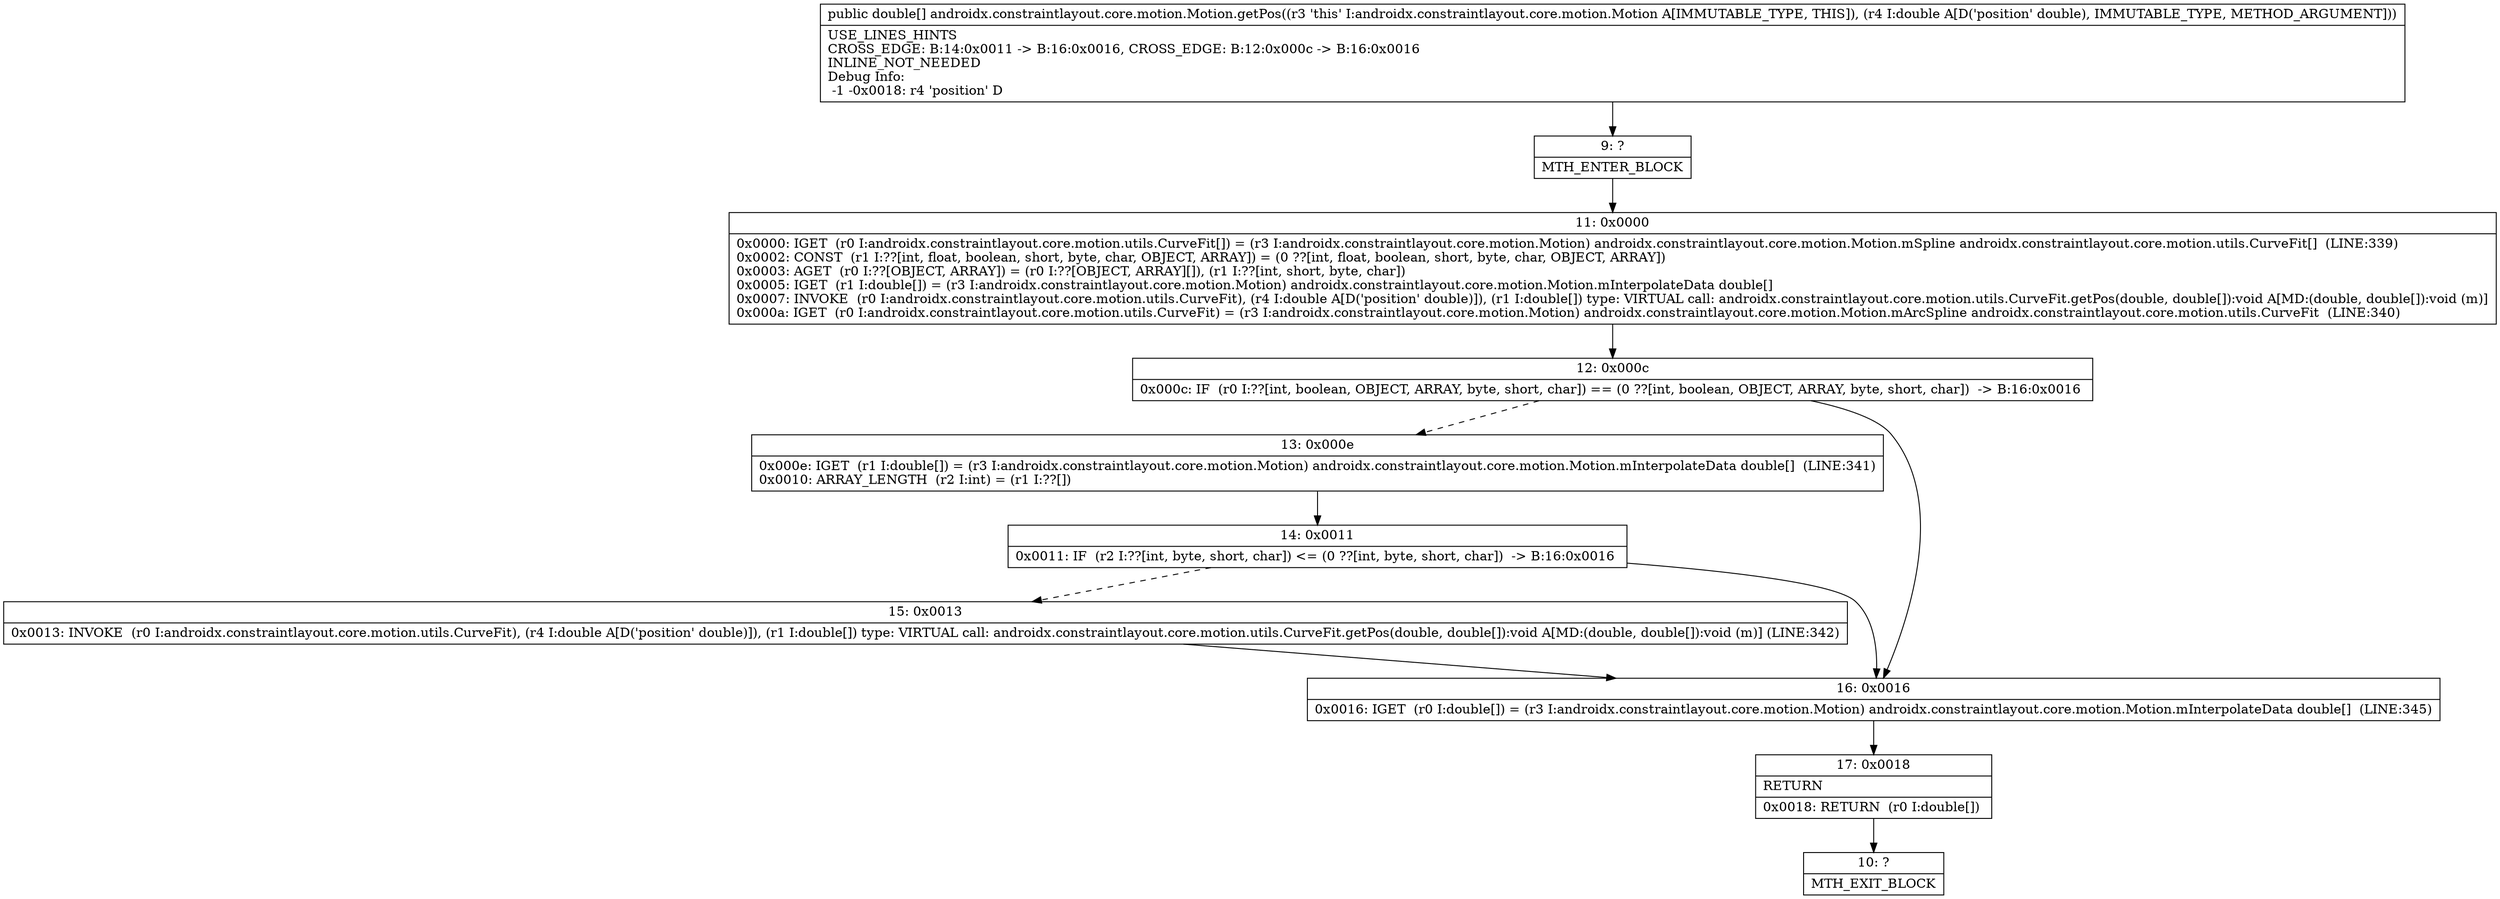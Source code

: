 digraph "CFG forandroidx.constraintlayout.core.motion.Motion.getPos(D)[D" {
Node_9 [shape=record,label="{9\:\ ?|MTH_ENTER_BLOCK\l}"];
Node_11 [shape=record,label="{11\:\ 0x0000|0x0000: IGET  (r0 I:androidx.constraintlayout.core.motion.utils.CurveFit[]) = (r3 I:androidx.constraintlayout.core.motion.Motion) androidx.constraintlayout.core.motion.Motion.mSpline androidx.constraintlayout.core.motion.utils.CurveFit[]  (LINE:339)\l0x0002: CONST  (r1 I:??[int, float, boolean, short, byte, char, OBJECT, ARRAY]) = (0 ??[int, float, boolean, short, byte, char, OBJECT, ARRAY]) \l0x0003: AGET  (r0 I:??[OBJECT, ARRAY]) = (r0 I:??[OBJECT, ARRAY][]), (r1 I:??[int, short, byte, char]) \l0x0005: IGET  (r1 I:double[]) = (r3 I:androidx.constraintlayout.core.motion.Motion) androidx.constraintlayout.core.motion.Motion.mInterpolateData double[] \l0x0007: INVOKE  (r0 I:androidx.constraintlayout.core.motion.utils.CurveFit), (r4 I:double A[D('position' double)]), (r1 I:double[]) type: VIRTUAL call: androidx.constraintlayout.core.motion.utils.CurveFit.getPos(double, double[]):void A[MD:(double, double[]):void (m)]\l0x000a: IGET  (r0 I:androidx.constraintlayout.core.motion.utils.CurveFit) = (r3 I:androidx.constraintlayout.core.motion.Motion) androidx.constraintlayout.core.motion.Motion.mArcSpline androidx.constraintlayout.core.motion.utils.CurveFit  (LINE:340)\l}"];
Node_12 [shape=record,label="{12\:\ 0x000c|0x000c: IF  (r0 I:??[int, boolean, OBJECT, ARRAY, byte, short, char]) == (0 ??[int, boolean, OBJECT, ARRAY, byte, short, char])  \-\> B:16:0x0016 \l}"];
Node_13 [shape=record,label="{13\:\ 0x000e|0x000e: IGET  (r1 I:double[]) = (r3 I:androidx.constraintlayout.core.motion.Motion) androidx.constraintlayout.core.motion.Motion.mInterpolateData double[]  (LINE:341)\l0x0010: ARRAY_LENGTH  (r2 I:int) = (r1 I:??[]) \l}"];
Node_14 [shape=record,label="{14\:\ 0x0011|0x0011: IF  (r2 I:??[int, byte, short, char]) \<= (0 ??[int, byte, short, char])  \-\> B:16:0x0016 \l}"];
Node_15 [shape=record,label="{15\:\ 0x0013|0x0013: INVOKE  (r0 I:androidx.constraintlayout.core.motion.utils.CurveFit), (r4 I:double A[D('position' double)]), (r1 I:double[]) type: VIRTUAL call: androidx.constraintlayout.core.motion.utils.CurveFit.getPos(double, double[]):void A[MD:(double, double[]):void (m)] (LINE:342)\l}"];
Node_16 [shape=record,label="{16\:\ 0x0016|0x0016: IGET  (r0 I:double[]) = (r3 I:androidx.constraintlayout.core.motion.Motion) androidx.constraintlayout.core.motion.Motion.mInterpolateData double[]  (LINE:345)\l}"];
Node_17 [shape=record,label="{17\:\ 0x0018|RETURN\l|0x0018: RETURN  (r0 I:double[]) \l}"];
Node_10 [shape=record,label="{10\:\ ?|MTH_EXIT_BLOCK\l}"];
MethodNode[shape=record,label="{public double[] androidx.constraintlayout.core.motion.Motion.getPos((r3 'this' I:androidx.constraintlayout.core.motion.Motion A[IMMUTABLE_TYPE, THIS]), (r4 I:double A[D('position' double), IMMUTABLE_TYPE, METHOD_ARGUMENT]))  | USE_LINES_HINTS\lCROSS_EDGE: B:14:0x0011 \-\> B:16:0x0016, CROSS_EDGE: B:12:0x000c \-\> B:16:0x0016\lINLINE_NOT_NEEDED\lDebug Info:\l  \-1 \-0x0018: r4 'position' D\l}"];
MethodNode -> Node_9;Node_9 -> Node_11;
Node_11 -> Node_12;
Node_12 -> Node_13[style=dashed];
Node_12 -> Node_16;
Node_13 -> Node_14;
Node_14 -> Node_15[style=dashed];
Node_14 -> Node_16;
Node_15 -> Node_16;
Node_16 -> Node_17;
Node_17 -> Node_10;
}

